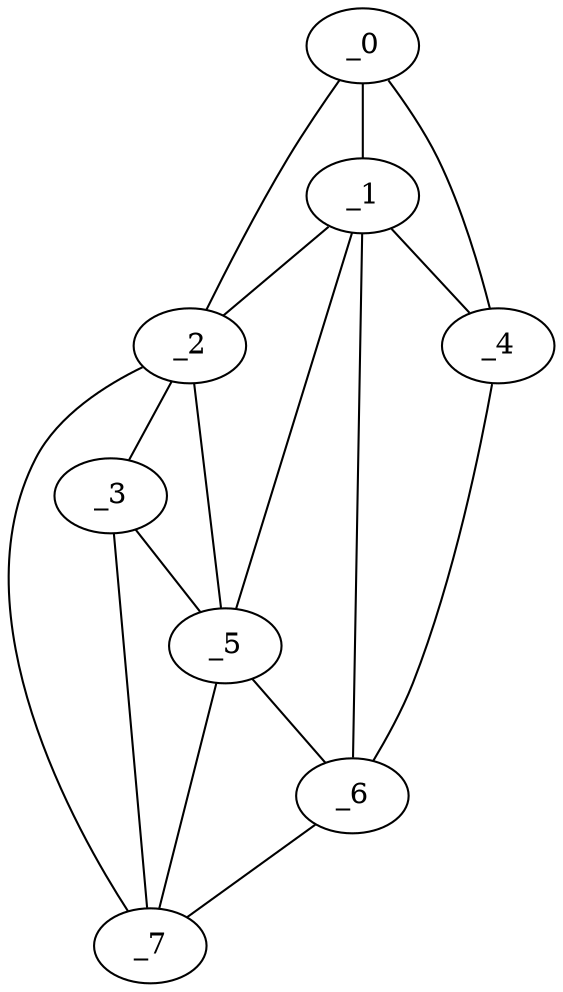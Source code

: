 graph "obj2__135.gxl" {
	_0	 [x=80,
		y=2];
	_1	 [x=81,
		y=8];
	_0 -- _1	 [valence=2];
	_2	 [x=81,
		y=13];
	_0 -- _2	 [valence=1];
	_4	 [x=86,
		y=3];
	_0 -- _4	 [valence=1];
	_1 -- _2	 [valence=2];
	_1 -- _4	 [valence=2];
	_5	 [x=87,
		y=10];
	_1 -- _5	 [valence=2];
	_6	 [x=88,
		y=7];
	_1 -- _6	 [valence=1];
	_3	 [x=84,
		y=14];
	_2 -- _3	 [valence=2];
	_2 -- _5	 [valence=2];
	_7	 [x=88,
		y=28];
	_2 -- _7	 [valence=1];
	_3 -- _5	 [valence=2];
	_3 -- _7	 [valence=1];
	_4 -- _6	 [valence=1];
	_5 -- _6	 [valence=2];
	_5 -- _7	 [valence=1];
	_6 -- _7	 [valence=1];
}
